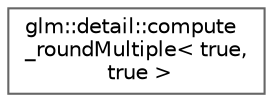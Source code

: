 digraph "Graphical Class Hierarchy"
{
 // LATEX_PDF_SIZE
  bgcolor="transparent";
  edge [fontname=Helvetica,fontsize=10,labelfontname=Helvetica,labelfontsize=10];
  node [fontname=Helvetica,fontsize=10,shape=box,height=0.2,width=0.4];
  rankdir="LR";
  Node0 [id="Node000000",label="glm::detail::compute\l_roundMultiple\< true,\l true \>",height=0.2,width=0.4,color="grey40", fillcolor="white", style="filled",URL="$structglm_1_1detail_1_1compute__round_multiple_3_01true_00_01true_01_4.html",tooltip=" "];
}

